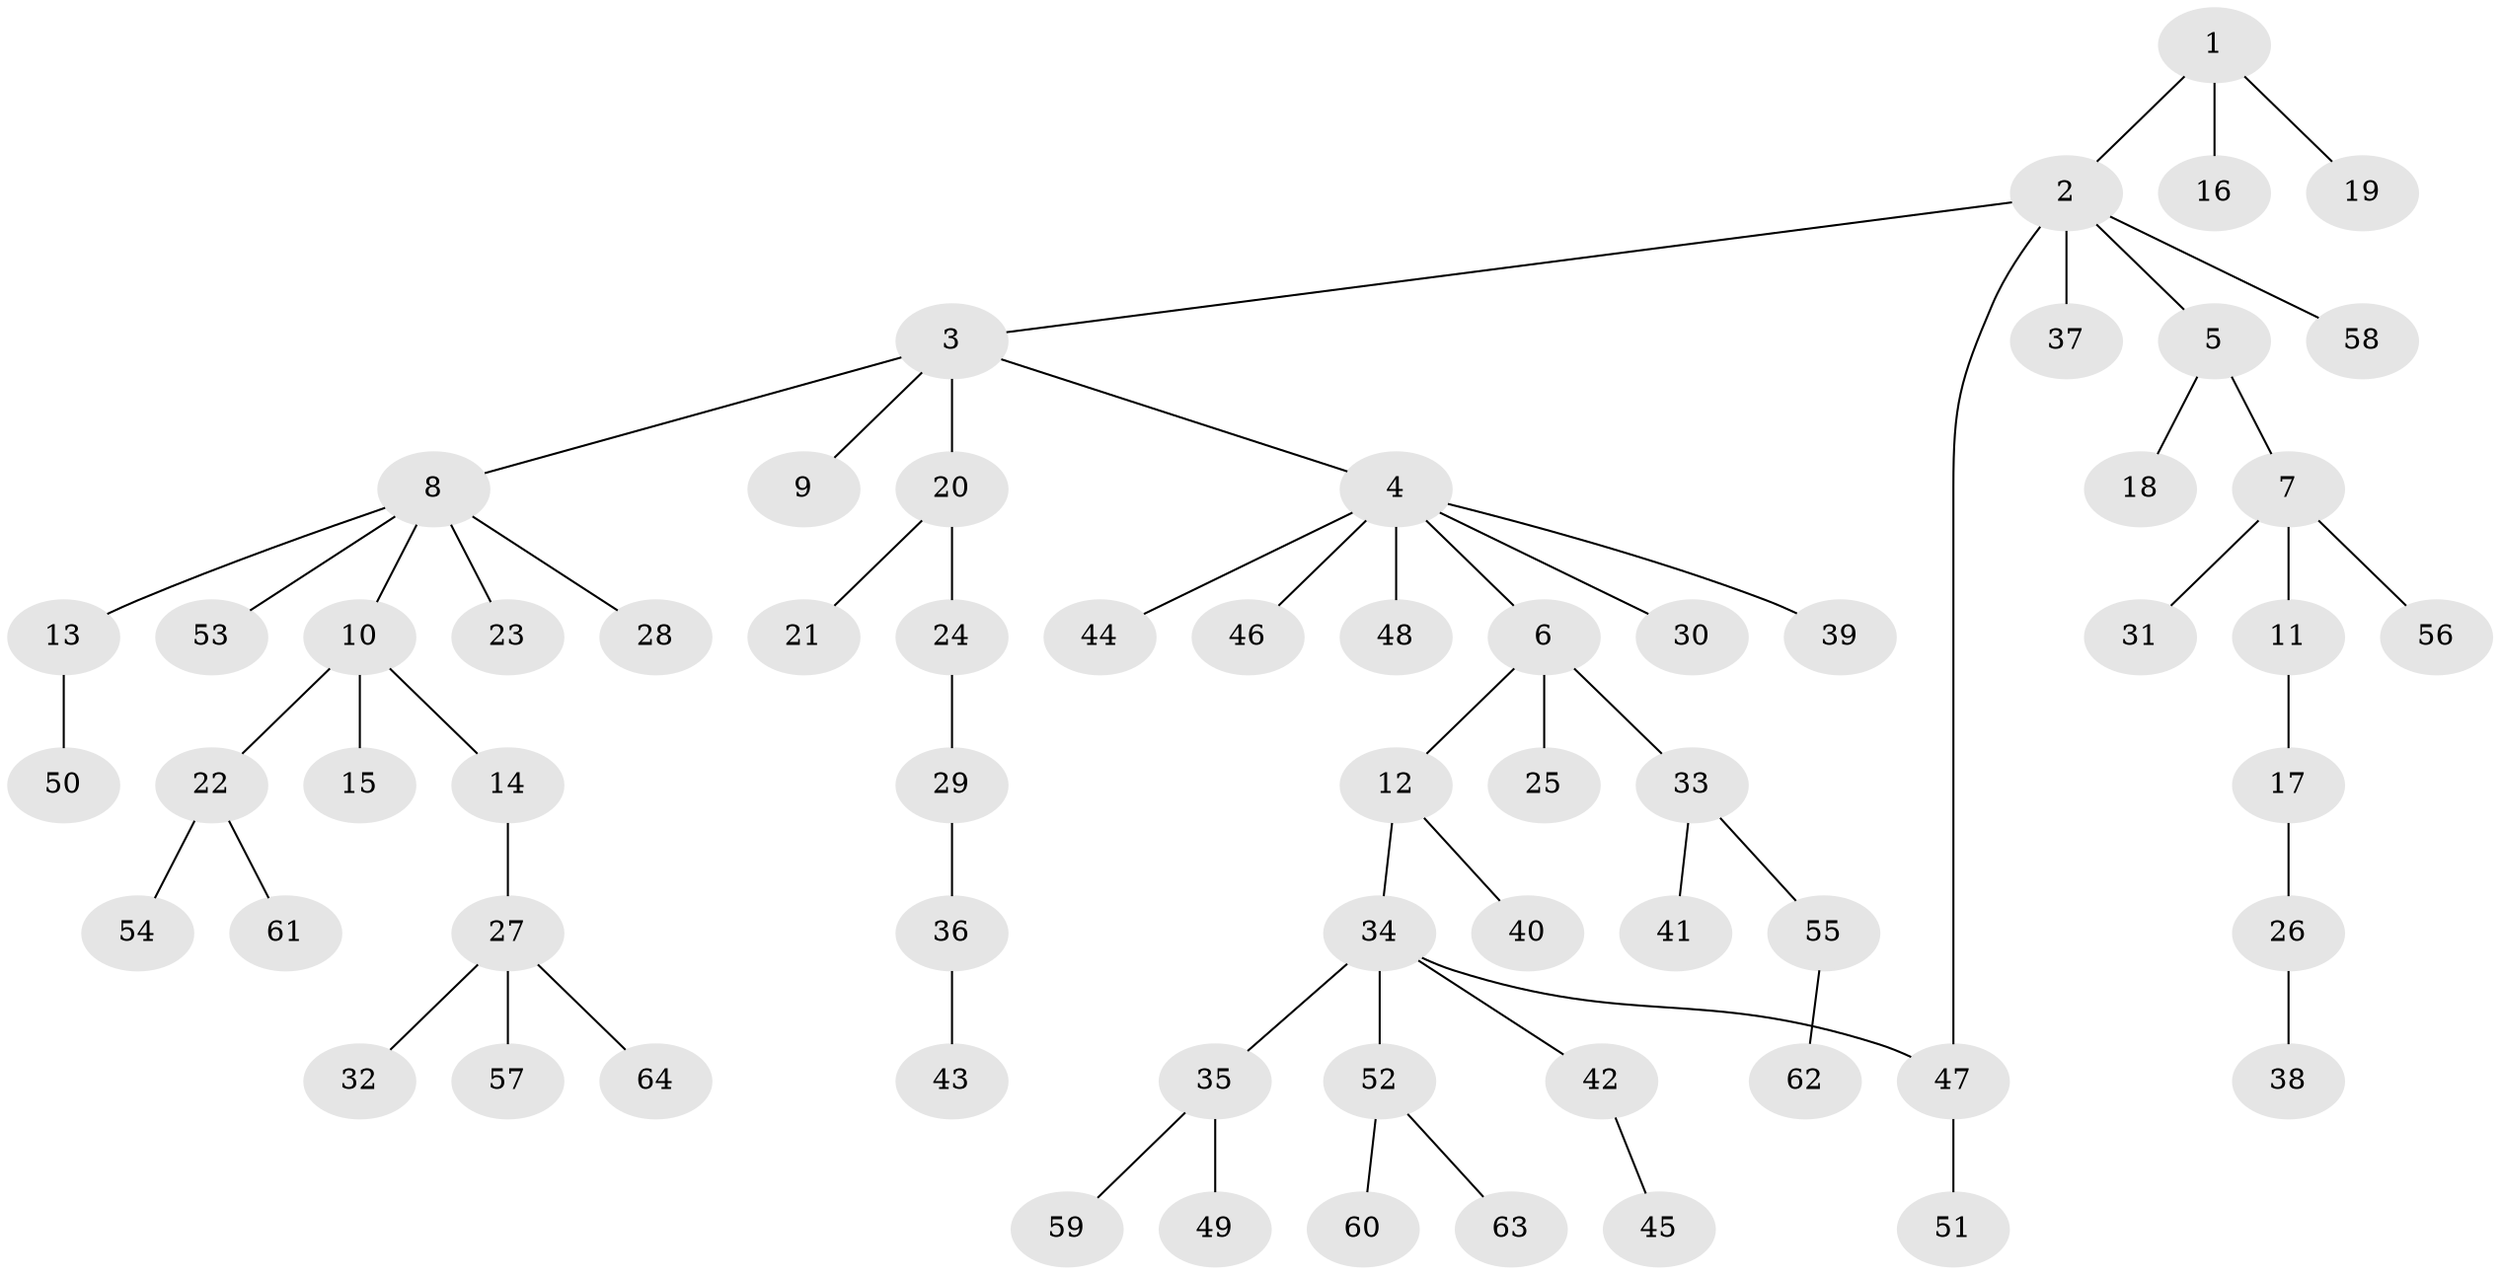 // coarse degree distribution, {3: 0.1111111111111111, 5: 0.06666666666666667, 4: 0.044444444444444446, 6: 0.022222222222222223, 2: 0.26666666666666666, 1: 0.4888888888888889}
// Generated by graph-tools (version 1.1) at 2025/49/03/04/25 22:49:06]
// undirected, 64 vertices, 64 edges
graph export_dot {
  node [color=gray90,style=filled];
  1;
  2;
  3;
  4;
  5;
  6;
  7;
  8;
  9;
  10;
  11;
  12;
  13;
  14;
  15;
  16;
  17;
  18;
  19;
  20;
  21;
  22;
  23;
  24;
  25;
  26;
  27;
  28;
  29;
  30;
  31;
  32;
  33;
  34;
  35;
  36;
  37;
  38;
  39;
  40;
  41;
  42;
  43;
  44;
  45;
  46;
  47;
  48;
  49;
  50;
  51;
  52;
  53;
  54;
  55;
  56;
  57;
  58;
  59;
  60;
  61;
  62;
  63;
  64;
  1 -- 2;
  1 -- 16;
  1 -- 19;
  2 -- 3;
  2 -- 5;
  2 -- 37;
  2 -- 58;
  2 -- 47;
  3 -- 4;
  3 -- 8;
  3 -- 9;
  3 -- 20;
  4 -- 6;
  4 -- 30;
  4 -- 39;
  4 -- 44;
  4 -- 46;
  4 -- 48;
  5 -- 7;
  5 -- 18;
  6 -- 12;
  6 -- 25;
  6 -- 33;
  7 -- 11;
  7 -- 31;
  7 -- 56;
  8 -- 10;
  8 -- 13;
  8 -- 23;
  8 -- 28;
  8 -- 53;
  10 -- 14;
  10 -- 15;
  10 -- 22;
  11 -- 17;
  12 -- 34;
  12 -- 40;
  13 -- 50;
  14 -- 27;
  17 -- 26;
  20 -- 21;
  20 -- 24;
  22 -- 54;
  22 -- 61;
  24 -- 29;
  26 -- 38;
  27 -- 32;
  27 -- 57;
  27 -- 64;
  29 -- 36;
  33 -- 41;
  33 -- 55;
  34 -- 35;
  34 -- 42;
  34 -- 47;
  34 -- 52;
  35 -- 49;
  35 -- 59;
  36 -- 43;
  42 -- 45;
  47 -- 51;
  52 -- 60;
  52 -- 63;
  55 -- 62;
}
